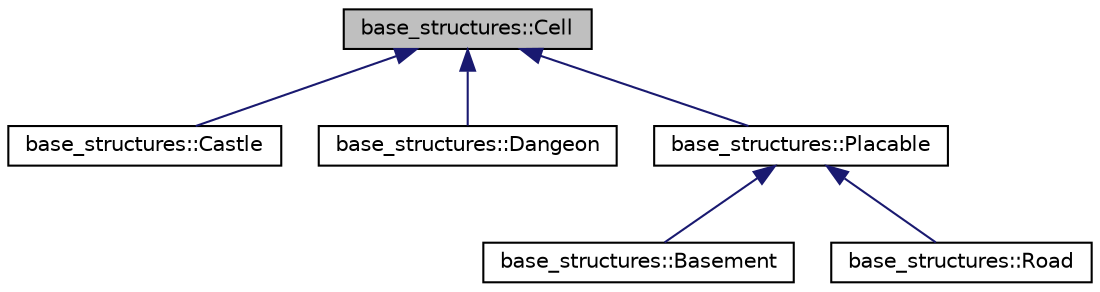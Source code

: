 digraph "base_structures::Cell"
{
  edge [fontname="Helvetica",fontsize="10",labelfontname="Helvetica",labelfontsize="10"];
  node [fontname="Helvetica",fontsize="10",shape=record];
  Node0 [label="base_structures::Cell",height=0.2,width=0.4,color="black", fillcolor="grey75", style="filled", fontcolor="black"];
  Node0 -> Node1 [dir="back",color="midnightblue",fontsize="10",style="solid",fontname="Helvetica"];
  Node1 [label="base_structures::Castle",height=0.2,width=0.4,color="black", fillcolor="white", style="filled",URL="$classbase__structures_1_1Castle.html"];
  Node0 -> Node2 [dir="back",color="midnightblue",fontsize="10",style="solid",fontname="Helvetica"];
  Node2 [label="base_structures::Dangeon",height=0.2,width=0.4,color="black", fillcolor="white", style="filled",URL="$classbase__structures_1_1Dangeon.html",tooltip="Class of dangeon tile. "];
  Node0 -> Node3 [dir="back",color="midnightblue",fontsize="10",style="solid",fontname="Helvetica"];
  Node3 [label="base_structures::Placable",height=0.2,width=0.4,color="black", fillcolor="white", style="filled",URL="$classbase__structures_1_1Placable.html",tooltip="Abstract class for tiles any units (not monsters!) can be placed. "];
  Node3 -> Node4 [dir="back",color="midnightblue",fontsize="10",style="solid",fontname="Helvetica"];
  Node4 [label="base_structures::Basement",height=0.2,width=0.4,color="black", fillcolor="white", style="filled",URL="$classbase__structures_1_1Basement.html",tooltip="Class of basement tile. "];
  Node3 -> Node5 [dir="back",color="midnightblue",fontsize="10",style="solid",fontname="Helvetica"];
  Node5 [label="base_structures::Road",height=0.2,width=0.4,color="black", fillcolor="white", style="filled",URL="$classbase__structures_1_1Road.html",tooltip="Class of road tile. "];
}
